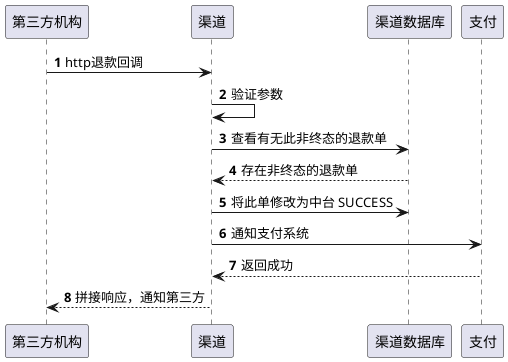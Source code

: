 @startuml

autonumber

第三方机构 -> 渠道 : http退款回调
渠道 -> 渠道 : 验证参数
渠道 -> 渠道数据库 : 查看有无此非终态的退款单
渠道数据库 --> 渠道 : 存在非终态的退款单
渠道 -> 渠道数据库 : 将此单修改为中台 SUCCESS
渠道 -> 支付 : 通知支付系统
支付 --> 渠道 : 返回成功
渠道 --> 第三方机构 : 拼接响应，通知第三方

@enduml